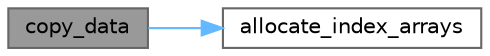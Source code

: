 digraph "copy_data"
{
 // LATEX_PDF_SIZE
  bgcolor="transparent";
  edge [fontname=Helvetica,fontsize=10,labelfontname=Helvetica,labelfontsize=10];
  node [fontname=Helvetica,fontsize=10,shape=box,height=0.2,width=0.4];
  rankdir="LR";
  Node1 [label="copy_data",height=0.2,width=0.4,color="gray40", fillcolor="grey60", style="filled", fontcolor="black",tooltip=" "];
  Node1 -> Node2 [color="steelblue1",style="solid"];
  Node2 [label="allocate_index_arrays",height=0.2,width=0.4,color="grey40", fillcolor="white", style="filled",URL="$debug__diff__check_8c.html#af8d6f62e96ac7ffc1ac08d849d2a6e94",tooltip=" "];
}
